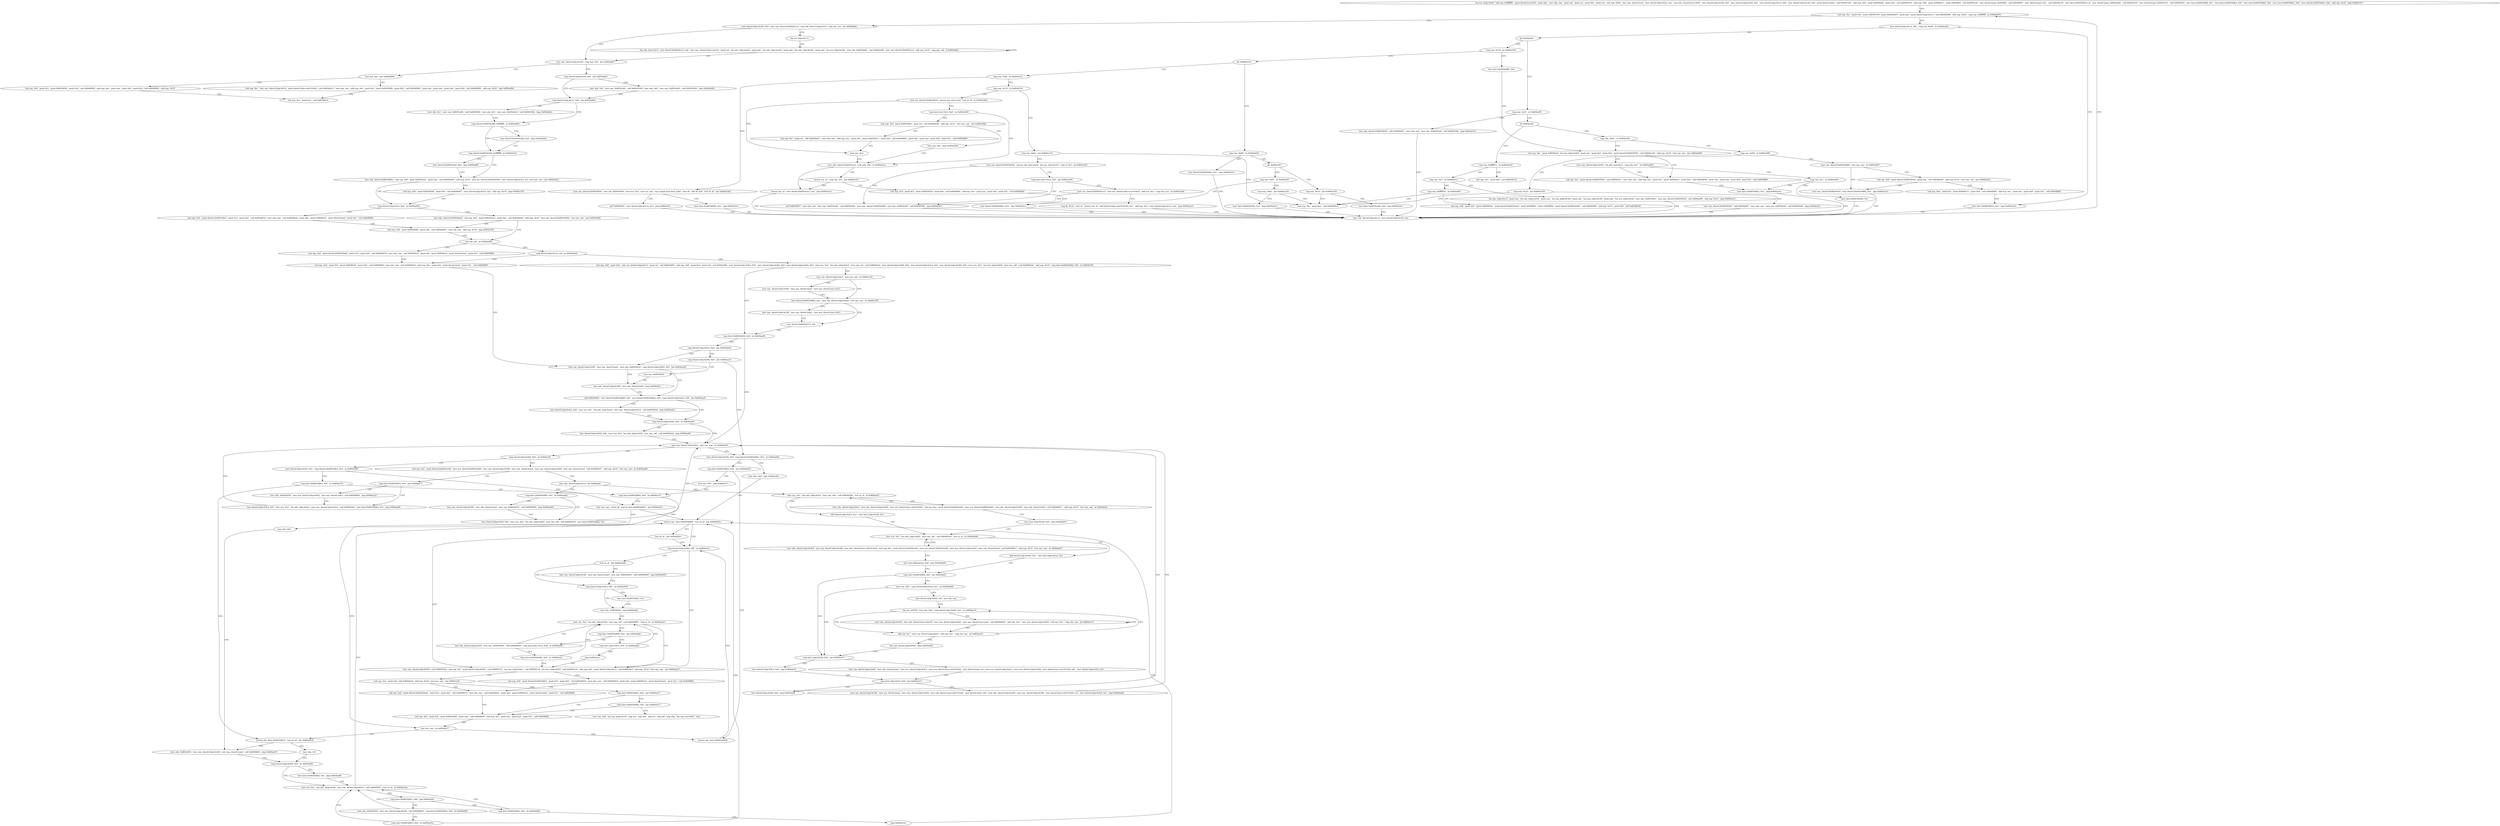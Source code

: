 digraph "func" {
"134521337" [label = "'lea ecx, [esp+0x4]', 'and esp, 0xfffffff0', 'push dword [ecx-0x4]', 'push ebp', 'mov ebp, esp', 'push edi', 'push esi', 'push ebx', 'push ecx', 'sub esp, 0x64', 'mov eax, dword [ecx]', 'mov dword [ebp-0x5c], eax', 'mov ebx, dword [ecx+0x4]', 'mov dword [ebp-0x20], 0x0', 'mov dword [ebp-0x30], 0x0', 'mov dword [ebp-0x2c], 0x0', 'mov dword [ebp-0x34], 0x0', 'push dword [ebx]', 'call 0x804c105', 'add esp, 0x8', 'push 0x804fee8', 'push 0x6', 'call 0x8049130', 'add esp, 0x8', 'push 0x804fe1c', 'push 0x804ffcf', 'call 0x80491a0', 'mov dword [esp], 0x804ffcf', 'call 0x8048f50', 'mov dword [esp], 0x3', 'call 0x804be30', 'mov byte [0x8054d92], al', 'mov dword [esp], 0x804aebb', 'call 0x804f320', 'mov dword [esp], 0x804937b', 'call 0x804f320', 'mov byte [0x8054d8f], 0x1', 'mov byte [0x8054d8e], 0x0', 'mov byte [0x8054d8d], 0x0', 'mov byte [0x8054d8c], 0x0', 'mov dword [0x8054d6c], 0x0', 'add esp, 0x10', 'jmp 0x804a3e7', " ]
"134521831" [label = "'sub esp, 0xc', 'push 0x0', 'push 0x8050100', 'push 0x8050047', 'push ebx', 'push dword [ebp-0x5c]', 'call 0x804bd98', 'add esp, 0x20', 'cmp eax, 0xffffffff', 'je 0x804a676', " ]
"134522486" [label = "'mov dword [ebp-0x20], 0x0', 'mov eax, dword [0x8054ccc]', 'mov edi, dword [ebp-0x5c]', 'cmp edi, eax', 'jle 0x804a6be', " ]
"134521867" [label = "'mov dword [ebp-0x1c], 0x0', 'cmp eax, 0x69', 'je 0x804a4e4', " ]
"134522558" [label = "'mov eax, dword [ebp-0x34]', 'cmp eax, 0x2', 'jne 0x804a867', " ]
"134522505" [label = "'lea esi, [ebp-0x1c]', " ]
"134522084" [label = "'mov byte [0x8054d51], 0x1', 'jmp 0x804a3e1', " ]
"134521883" [label = "'jle 0x804a2bc', " ]
"134522983" [label = "'test eax, eax', 'jne 0x804a896', " ]
"134522570" [label = "'cmp dword [ebp-0x30], 0x0', 'jne 0x804a8c8', " ]
"134522508" [label = "'lea edx, [eax+0x1]', 'mov dword [0x8054ccc], edx', 'mov eax, dword [ebx+eax*4]', 'push esi', 'lea edx, [ebp-0x20]', 'push edx', 'lea edx, [ebp-0x34]', 'push edx', 'lea edx, [ebp-0x30]', 'push edx', 'lea ecx, [ebp-0x28]', 'mov edx, 0x8054d9c', 'call 0x804a0f4', 'mov eax, dword [0x8054ccc]', 'add esp, 0x10', 'cmp eax, edi', 'jl 0x804a68c', " ]
"134521825" [label = "'mov eax, dword [ebp-0x1c]', 'mov dword [ebp-0x20], eax', " ]
"134521532" [label = "'cmp eax, 0x31', 'je 0x804a4f0', " ]
"134521889" [label = "'cmp eax, 0x76', 'je 0x804a395', " ]
"134523030" [label = "'sub esp, 0xc', 'mov eax, dword [ebp-0x5c]', 'push dword [ebx+eax*4-0x4]', 'call 0x804da51', 'mov ebx, eax', 'add esp, 0xc', 'push 0x5', 'push 0x805006b', 'push 0x0', 'call 0x8048f40', 'push ebx', 'push eax', 'push 0x0', 'push 0x0', 'call 0x8048fd0', 'add esp, 0x20', 'jmp 0x804a88c', " ]
"134522987" [label = "'sub esp, 0x4', 'push 0x5', 'push 0x805005b', 'push 0x0', 'call 0x8048f40', 'add esp, 0xc', 'push eax', 'push 0x0', 'push 0x0', 'call 0x8048fd0', 'add esp, 0x10', " ]
"134523080" [label = "'mov edx, 0x0', 'mov eax, 0x8054cb8', 'call 0x804930b', 'mov edx, 0x0', 'mov eax, 0x8054cb4', 'call 0x804930b', 'jmp 0x804a6d4', " ]
"134522580" [label = "'cmp dword [ebp-0x2c], 0x0', 'jne 0x804a8eb', " ]
"134522096" [label = "'mov eax, dword [0x8054f54]', 'call 0x8049407', 'mov edx, eax', 'mov eax, 0x8054cb8', 'call 0x804930b', 'jmp 0x804a3e1', " ]
"134521541" [label = "'jle 0x804a2f9', " ]
"134521749" [label = "'mov byte [0x8054d8f], 0x0', " ]
"134521898" [label = "'jle 0x804a322', " ]
"134523020" [label = "'sub esp, 0xc', 'push 0x1', 'call 0x8049d14', " ]
"134523115" [label = "'mov edx, 0x1', 'mov eax, 0x8054cb8', 'call 0x804930b', 'mov edx, 0x1', 'mov eax, 0x8054cb4', 'call 0x804930b', 'jmp 0x804a6de', " ]
"134522590" [label = "'cmp dword [0x8054cb8], 0xffffffff', 'je 0x804a90e', " ]
"134521593" [label = "'cmp eax, 0xffffff7e', 'je 0x804a63d', " ]
"134521543" [label = "'cmp eax, 0x61', 'je 0x804a39c', " ]
"134521756" [label = "'sub esp, 0xc', 'push 0x804fee8', 'lea eax, [ebp-0x40]', 'push eax', 'push 0xa', 'push 0x0', 'push dword [0x8054f54]', 'call 0x804e529', 'add esp, 0x20', 'test eax, eax', 'jne 0x804a460', " ]
"134521634" [label = "'cmp eax, 0x6f', 'je 0x804a524', " ]
"134521904" [label = "'cmp eax, 0x80', 'je 0x804a604', " ]
"134523150" [label = "'mov dword [0x8054cb8], 0x0', 'jmp 0x804a6eb', " ]
"134522603" [label = "'cmp dword [0x8054cb4], 0xffffffff', 'je 0x804a91d', " ]
"134522429" [label = "'sub esp, 0xc', 'push 0x0', 'call 0x8049d14', " ]
"134521604" [label = "'cmp eax, 0x1', 'je 0x804a613', " ]
"134521552" [label = "'cmp eax, 0x65', 'je 0x804a498', " ]
"134521952" [label = "'sub esp, 0xc', 'push dword [0x8054f54]', 'call 0x804da51', 'mov ebx, eax', 'add esp, 0xc', 'push 0x5', 'push 0x804fecc', 'push 0x0', 'call 0x8048f40', 'push ebx', 'push eax', 'push 0x0', 'push 0x1', 'call 0x8048fd0', " ]
"134521996" [label = "'mov byte [0x8054d91], 0x1', 'jmp 0x804a3e1', " ]
"134521794" [label = "'mov eax, dword [ebp-0x40]', 'lea edx, [eax-0x1]', 'cmp edx, 0x1', 'ja 0x804a460', " ]
"134521809" [label = "'cmp eax, 0x1', 'je 0x804a48c', " ]
"134522148" [label = "'mov eax, dword [0x8054f54]', 'mov edi, 0x8050009', 'mov ecx, 0x5', 'mov esi, eax', 'rep cmpsb byte [esi], [edi]', 'seta dl', 'sbb dl, 0x0', 'test dl, dl', 'jne 0x804a54d', " ]
"134521643" [label = "'cmp eax, 0x74', 'je 0x804a55e', " ]
"134522372" [label = "'mov dword [0x8054d6c], 0x1', 'jmp 0x804a3e1', " ]
"134521915" [label = "'jle 0x804a387', " ]
"134523165" [label = "'mov dword [0x8054cb4], 0x0', 'jmp 0x804a6f8', " ]
"134522616" [label = "'mov ebx, dword [0x8054d9c]', 'sub esp, 0x8', 'push 0x80502a2', 'push ebx', 'call 0x8048e90', 'add esp, 0x10', 'mov esi, dword [0x8054d40]', 'mov dword [ebp-0x5c], esi', 'test eax, eax', 'jne 0x804a92c', " ]
"134522387" [label = "'lea eax, [ebp-0x1c]', 'push eax', 'lea eax, [ebp-0x20]', 'push eax', 'lea eax, [ebp-0x34]', 'push eax', 'lea eax, [ebp-0x30]', 'push eax', 'lea ecx, [ebp-0x28]', 'mov edx, 0x8054d9c', 'mov eax, dword [0x8054f54]', 'call 0x804a0f4', 'add esp, 0x10', 'jmp 0x804a3e1', " ]
"134521613" [label = "'cmp eax, 0xffffff7d', 'je 0x804a647', " ]
"134522008" [label = "'mov eax, dword [0x8054d88]', 'test eax, eax', 'je 0x804a4b7', " ]
"134521561" [label = "'cmp eax, 0x32', 'jne 0x804a318', " ]
"134521818" [label = "'mov byte [0x8054d90], 0x1', " ]
"134522189" [label = "'call 0x8049481', 'mov dword [ebp-0x1c], 0x3', 'jmp 0x804a3e1', " ]
"134522177" [label = "'mov byte [0x8054d84], 0x1', 'jmp 0x804a3e1', " ]
"134522206" [label = "'mov esi, dword [0x8054f54]', 'movzx eax, byte [esi]', 'test al, al', 'je 0x804a5b4', " ]
"134521652" [label = "'cmp eax, 0x6a', 'jne 0x804a318', " ]
"134521735" [label = "'cmp eax, 0x7a', 'jne 0x804a318', " ]
"134521921" [label = "'cmp eax, 0x81', 'je 0x804a5f5', " ]
"134523180" [label = "'sub esp, 0x8', 'push 0x80500d0', 'push ebx', 'call 0x804b0b7', 'mov dword [ebp-0x5c], eax', 'add esp, 0x10', 'jmp 0x804a720', " ]
"134522656" [label = "'cmp dword [ebp-0x5c], 0x0', 'je 0x804a945', " ]
"134522439" [label = "'sub esp, 0x8', 'push 0x0', 'push 0x805003a', 'push dword [0x8054cbc]', 'push 0x804ffcb', 'push 0x804ff50', 'push dword [0x8054d44]', 'call 0x804df54', 'add esp, 0x14', 'push 0x0', 'call 0x8049030', " ]
"134521624" [label = "'sub esp, 0xc', 'push 0x1', 'call 0x8049d14', " ]
"134522039" [label = "'mov eax, dword [0x8054f54]', 'mov dword [0x8054d88], eax', 'jmp 0x804a3e1', " ]
"134522017" [label = "'sub esp, 0x8', 'push dword [0x8054f54]', 'push eax', 'call 0x8048e90', 'add esp, 0x10', 'test eax, eax', 'jne 0x804a4c6', " ]
"134521566" [label = "'mov eax, dword [0x8054f54]', 'call 0x8049407', 'mov edx, eax', 'mov eax, 0x8054cb4', 'call 0x804930b', 'jmp 0x804a3e1', " ]
"134522292" [label = "'mov eax, 0xa', " ]
"134522219" [label = "'cmp byte [esi+0x1], 0x0', 'je 0x804a5b9', " ]
"134521657" [label = "'mov eax, dword [0x8054f54]', 'movzx edx, byte [eax]', 'lea ecx, [edx-0x31]', 'cmp cl, 0x1', 'ja 0x804a364', " ]
"134521740" [label = "'mov byte [0x8054ca8], 0x0', 'jmp 0x804a3e1', " ]
"134522357" [label = "'mov dword [0x8054d6c], 0x2', 'jmp 0x804a3e1', " ]
"134521932" [label = "'cmp eax, 0x82', 'jne 0x804a318', " ]
"134523205" [label = "'sub esp, 0x4', 'push dword [0x8054d9c]', 'push 0x3', 'push 0x0', 'call 0x804d87b', 'mov ebx, eax', 'call 0x80490c0', 'push ebx', 'push 0x804fee2', 'push dword [eax]', 'push 0x1', 'call 0x8048fd0', " ]
"134522666" [label = "'mov ebx, dword [0x8054da0]', 'sub esp, 0x8', 'push 0x80502a2', 'push ebx', 'call 0x8048e90', 'add esp, 0x10', 'mov edi, dword [0x8054d40]', 'test eax, eax', 'jne 0x804a96d', " ]
"134522054" [label = "'sub esp, 0x4', 'push 0x5', 'push 0x804fe7c', 'push 0x0', 'call 0x8048f40', 'add esp, 0xc', 'push eax', 'push 0x0', 'push 0x1', 'call 0x8048fd0', " ]
"134522297" [label = "'mov edx, dword [0x8054cac]', 'test edx, edx', 'js 0x804a5ca', " ]
"134522225" [label = "'sub esp, 0x8', 'push 0x805000e', 'push esi', 'call 0x8048e90', 'add esp, 0x10', 'test eax, eax', 'jne 0x804a58d', " ]
"134521700" [label = "'call 0x8049407', 'mov edx, eax', 'mov eax, 0x8054cb8', 'call 0x804930b', 'mov edx, dword [0x8054cb8]', 'mov eax, 0x8054cb4', 'call 0x804930b', 'jmp 0x804a3e1', " ]
"134521673" [label = "'cmp byte [eax+0x1], 0x0', 'jne 0x804a364', " ]
"134521943" [label = "'mov byte [0x8054d50], 0x1', 'jmp 0x804a3e1', " ]
"134523245" [label = "'sub esp, 0x8', 'push 0x80500d0', 'push ebx', 'call 0x804b0b7', 'mov edi, eax', 'add esp, 0x10', 'jmp 0x804a74f', " ]
"134522703" [label = "'test edi, edi', 'je 0x804a985', " ]
"134522314" [label = "'movzx eax, al', 'mov dword [0x8054cac], eax', 'jmp 0x804a3e1', " ]
"134522307" [label = "'movzx ecx, al', 'cmp edx, ecx', 'jne 0x804a5d7', " ]
"134522327" [label = "'sub esp, 0x4', 'push 0x5', 'push 0x8050028', 'push 0x0', 'call 0x8048f40', 'add esp, 0xc', 'push eax', 'push 0x0', 'push 0x1', 'call 0x8048fd0', " ]
"134522253" [label = "'sub esp, 0xc', 'push esi', 'call 0x804da51', 'mov ebx, eax', 'add esp, 0xc', 'push 0x5', 'push 0x8050011', 'push 0x0', 'call 0x8048f40', 'push ebx', 'push eax', 'push 0x0', 'push 0x1', 'call 0x8048fd0', " ]
"134522246" [label = "'mov eax, 0x0', 'jmp 0x804a5b9', " ]
"134521679" [label = "'mov ecx, dword [0x8054ccc]', 'mov ecx, dword [ebx+ecx*4-0x4]', 'add ecx, 0x2', 'cmp eax, ecx', 'je 0x804a50b', " ]
"134523269" [label = "'sub esp, 0x4', 'push dword [0x8054da0]', 'push 0x3', 'push 0x0', 'call 0x804d87b', 'mov ebx, eax', 'call 0x80490c0', 'push ebx', 'push 0x804fee2', 'push dword [eax]', 'push 0x1', 'call 0x8048fd0', " ]
"134522711" [label = "'cmp dword [ebp-0x5c], edi', 'je 0x804a9ad', " ]
"134522123" [label = "'cmp dl, 0x32', 'sete al', 'movzx eax, al', 'add dword [ebp+eax*4-0x30], 0x1', 'add eax, 0x1', 'mov dword [ebp-0x1c], eax', 'jmp 0x804a3e1', " ]
"134523309" [label = "'sub esp, 0x4', 'push 0x5', 'push 0x804fea8', 'push 0x0', 'call 0x8048f40', 'mov ebx, eax', 'call 0x80490c0', 'add esp, 0xc', 'push ebx', 'push dword [eax]', 'push 0x1', 'call 0x8048fd0', " ]
"134522720" [label = "'sub esp, 0x8', 'push 0x2', 'mov esi, dword [ebp-0x5c]', 'push esi', 'call 0x804af9d', 'add esp, 0x8', 'push 0x2', 'push edi', 'call 0x804af9d', 'mov dword [ebp-0x4c], 0x0', 'mov dword [ebp-0x48], 0x0', 'mov dword [ebp-0x44], 0x0', 'mov ecx, 0x1', 'lea edx, [ebp-0x4c]', 'mov eax, esi', 'call 0x8049cb4', 'mov dword [ebp-0x40], 0x0', 'mov dword [ebp-0x3c], 0x0', 'mov dword [ebp-0x38], 0x0', 'mov ecx, 0x2', 'lea edx, [ebp-0x40]', 'mov eax, edi', 'call 0x8049cb4', 'add esp, 0x10', 'cmp byte [0x8054d84], 0x0', 'je 0x804a7f5', " ]
"134523432" [label = "'mov edx, dword [ebp-0x38]', 'mov edx, dword [edx]', 'jmp 0x804a9e2', " ]
"134523362" [label = "'call 0x8049844', 'mov dword [0x8054db8], 0x0', 'mov dword [0x8054dbc], 0x0', 'cmp dword [ebp-0x4c], 0x0', 'jne 0x804aa2f', " ]
"134523439" [label = "'mov dword [ebp-0x4c], 0x0', 'mov ecx, 0x1', 'lea edx, [ebp-0x4c]', 'mov eax, dword [ebp-0x5c]', 'call 0x8049cb4', 'jmp 0x804aa01', " ]
"134523393" [label = "'cmp dword [ebp-0x40], 0x0', 'je 0x804aa9f', " ]
"134523346" [label = "'mov eax, dword [ebp-0x44]', 'mov eax, dword [eax]', 'mov edx, 0x8054d54', 'cmp dword [ebp-0x40], 0x0', 'jne 0x804aa28', " ]
"134522869" [label = "'cmp byte [0x8054d50], 0x0', 'je 0x804aa9f', " ]
"134522829" [label = "'mov eax, dword [ebp-0x4c]', 'test eax, eax', 'je 0x804a7dc', " ]
"134523551" [label = "'mov eax, dword [ebp-0x4c]', 'test eax, eax', 'je 0x804a816', " ]
"134523403" [label = "'mov dword [ebp-0x40], 0x0', 'mov ecx, 0x2', 'lea edx, [ebp-0x40]', 'mov eax, edi', 'call 0x8049cb4', 'jmp 0x804aa9f', " ]
"134522882" [label = "'cmp dword [ebp-0x4c], 0x0', 'jne 0x804a9d2', " ]
"134522844" [label = "'mov dword [0x8054d80], eax', 'mov eax, dword [ebp-0x40]', 'test eax, eax', 'je 0x804a7f0', " ]
"134522836" [label = "'mov eax, dword [ebp-0x44]', 'mov eax, dword [eax]', 'mov eax, dword [eax+0xc]', " ]
"134522902" [label = "'mov dword [ebp-0x50], 0x0', 'cmp dword [0x8054d6c], 0x2', 'je 0x804ad9e', " ]
"134523562" [label = "'cmp dword [ebp-0x40], 0x0', 'je 0x804ac5f', " ]
"134522892" [label = "'cmp dword [ebp-0x40], 0x0', 'jne 0x804aa23', " ]
"134522864" [label = "'mov dword [0x8054d7c], eax', " ]
"134522856" [label = "'mov eax, dword [ebp-0x38]', 'mov eax, dword [eax]', 'mov eax, dword [eax+0xc]', " ]
"134524318" [label = "'mov ebx, 0x0', 'jmp 0x804ac9a', " ]
"134522922" [label = "'cmp byte [0x8054d8c], 0x0', 'jne 0x804ad29', " ]
"134523999" [label = "'mov dword [ebp-0x50], 0x0', 'cmp dword [0x8054d6c], 0x2', 'je 0x804ac89', " ]
"134523572" [label = "'sub esp, 0xc', 'push dword [0x8054cb4]', 'mov ecx, dword [0x8054cb8]', 'mov eax, dword [ebp-0x38]', 'mov edx, dword [eax]', 'mov eax, dword [ebp-0x44]', 'mov eax, dword [eax]', 'call 0x8049627', 'add esp, 0x10', 'test eax, eax', 'js 0x804aa48', " ]
"134523427" [label = "'mov eax, 0x8054d54', " ]
"134524058" [label = "'movzx eax, byte [0x8054d90]', 'test al, al', 'jne 0x804a83e', " ]
"134524201" [label = "'mov eax, 0x0', 'jmp 0x804ac7c', " ]
"134522935" [label = "'movzx eax, byte [0x8054d90]', " ]
"134524041" [label = "'test eax, eax', 'setne bl', 'and bl, byte [0x8054d91]', 'jne 0x804ad33', " ]
"134524015" [label = "'cmp byte [0x8054d8c], 0x0', 'je 0x804ae7d', " ]
"134523464" [label = "'cmp byte [0x8054d91], 0x0', 'jne 0x804aa71', " ]
"134523613" [label = "'mov ebx, dword [ebp-0x5c]', 'jle 0x804aafc', " ]
"134522942" [label = "'cmp dword [ebp-0x40], 0x0', 'je 0x804acb1', " ]
"134524073" [label = "'test bl, bl', 'jne 0x804a83e', " ]
"134524028" [label = "'cmp byte [0x8054d8d], 0x0', 'je 0x804ae75', " ]
"134524211" [label = "'mov ebx, 0x0', " ]
"134524541" [label = "'movzx ebx, byte [0x8054d91]', 'test bl, bl', 'jne 0x804ad38', " ]
"134523505" [label = "'mov edx, 0x8054d54', 'mov eax, dword [ebp-0x44]', 'mov eax, dword [eax]', 'call 0x8049844', 'jmp 0x804aa51', " ]
"134523473" [label = "'mov dword [ebp-0x4c], 0x0', 'mov ecx, 0x1', 'lea edx, [ebp-0x4c]', 'mov eax, dword [ebp-0x5c]', 'call 0x8049cb4', 'mov byte [0x8054d8e], 0x1', 'jmp 0x804aa9f', " ]
"134523644" [label = "'mov ecx, 0x1', 'lea edx, [ebp-0x4c]', 'mov eax, ebx', 'call 0x8049cb4', 'test al, al', 'je 0x804ab3f', " ]
"134523618" [label = "'cmp byte [0x8054d90], 0x0', 'je 0x804aa82', " ]
"134524081" [label = "'mov eax, dword [ebp-0x50]', 'call 0x804934a', 'sub esp, 0xc', 'push dword [ebp-0x50]', 'call 0x804b15c', 'lea eax, [ebp-0x4c]', 'call 0x80493c0', 'lea eax, [ebp-0x40]', 'call 0x80493c0', 'add esp, 0x4', 'push dword [ebp-0x5c]', 'call 0x804afcd', 'add esp, 0x10', 'test eax, eax', 'jne 0x804ae07', " ]
"134522952" [label = "'test al, al', 'jne 0x804ada8', " ]
"134524533" [label = "'test eax, eax', 'je 0x804a837', " ]
"134524423" [label = "'sub esp, 0x4', 'push dword [0x8054d9c]', 'push 0x3', 'push 0x0', 'call 0x804d87b', 'mov ebx, eax', 'call 0x80490c0', 'push ebx', 'push 0x804fee2', 'push dword [eax]', 'push 0x1', 'call 0x8048fd0', " ]
"134524138" [label = "'sub esp, 0xc', 'push edi', 'call 0x804afcd', 'add esp, 0x10', 'test eax, eax', 'jne 0x804ae2f', " ]
"134524328" [label = "'mov eax, dword [ebp-0x38]', 'mov edx, dword [eax]', 'mov eax, 0x8054d54', 'call 0x8049844', 'jmp 0x804a850', " ]
"134522960" [label = "'cmp dword [ebp-0x4c], 0x0', 'je 0x804a85d', " ]
"134524216" [label = "'mov edx, 0x8054d54', 'mov eax, dword [ebp-0x44]', 'mov eax, dword [eax]', 'call 0x8049844', 'jmp 0x804ae91', " ]
"134524556" [label = "'mov ebx, 0x1', " ]
"134523711" [label = "'add dword [ebp-0x4c], 0x1', 'mov byte [ebp-0x5d], 0x1', " ]
"134523663" [label = "'mov edx, dword [ebp-0x4c]', 'mov eax, dword [ebp-0x44]', 'mov eax, dword [eax+edx*4-0x4]', 'sub esp, 0xc', 'push dword [0x8054cb4]', 'mov ecx, dword [0x8054cb8]', 'mov edx, dword [ebp-0x38]', 'mov edx, dword [edx]', 'call 0x8049627', 'add esp, 0x10', 'test eax, eax', 'je 0x804aafc', " ]
"134523522" [label = "'mov dword [ebp-0x40], 0x0', 'mov ecx, 0x2', 'lea edx, [ebp-0x40]', 'mov eax, edi', 'call 0x8049cb4', 'mov byte [0x8054d8e], 0x1', " ]
"134523627" [label = "'mov eax, dword [ebp-0x38]', 'mov edx, dword [eax]', 'mov eax, 0x8054d54', 'call 0x8049844', 'jmp 0x804aa82', " ]
"134524463" [label = "'sub esp, 0x4', 'push dword [0x8054da0]', 'push 0x3', 'push 0x0', 'call 0x804d87b', 'mov ebx, eax', 'call 0x80490c0', 'push ebx', 'push 0x804fee2', 'push dword [eax]', 'push 0x1', 'call 0x8048fd0', " ]
"134524158" [label = "'cmp byte [0x8054d8c], 0x0', 'jne 0x804ae57', " ]
"134522973" [label = "'mov ebx, 0x8054d8c', 'jmp 0x804addc', " ]
"134522966" [label = "'mov byte [0x8054d8e], 0x1', " ]
"134524561" [label = "'cmp dword [ebp-0x40], 0x0', 'je 0x804ad6f', " ]
"134524271" [label = "'mov ecx, 0x1', 'lea edx, [ebp-0x50]', 'mov eax, dword [ebp-0x5c]', 'call 0x8049987', 'test al, al', 'je 0x804ac9a', " ]
"134524571" [label = "'mov byte [0x8054d8e], 0x1', 'jmp 0x804ad6f', " ]
"134523719" [label = "'mov ecx, 0x2', 'lea edx, [ebp-0x40]', 'mov eax, edi', 'call 0x8049cb4', 'test al, al', 'je 0x804ab8a', " ]
"134523705" [label = "'mov byte [ebp-0x5d], 0x0', 'jmp 0x804ab47', " ]
"134524503" [label = "'sub esp, 0x4', 'push 0x5', 'push 0x8050084', 'push 0x0', 'call 0x8048f40', 'add esp, 0xc', 'push eax', 'push 0x0', 'push 0x1', 'call 0x8048fd0', " ]
"134524171" [label = "'cmp byte [0x8054d8d], 0x0', 'jne 0x804ae57', " ]
"134524380" [label = "'mov ecx, 0x2', 'lea edx, [ebp-0x50]', 'mov eax, edi', 'call 0x8049987', 'test al, al', 'je 0x804acb1', " ]
"134524295" [label = "'cmp byte [0x8054d91], 0x0', 'jne 0x804ad4c', " ]
"134523786" [label = "'add dword [ebp-0x40], 0x1', 'mov byte [ebp-0x5e], 0x1', " ]
"134523794" [label = "'cmp byte [0x8054d8f], 0x0', 'jne 0x804abf2', " ]
"134523738" [label = "'mov edx, dword [ebp-0x40]', 'mov eax, dword [ebp-0x38]', 'mov edx, dword [eax+edx*4-0x4]', 'sub esp, 0xc', 'push dword [0x8054cb4]', 'mov ecx, dword [0x8054cb8]', 'mov eax, dword [ebp-0x44]', 'mov eax, dword [eax]', 'call 0x8049627', 'add esp, 0x10', 'test eax, eax', 'je 0x804ab47', " ]
"134523780" [label = "'mov byte [ebp-0x5e], 0x0', 'jmp 0x804ab92', " ]
"134524184" [label = "'mov eax, 0x0', 'lea esp, [ebp-0x10]', 'pop ecx', 'pop ebx', 'pop esi', 'pop edi', 'pop ebp', 'lea esp, [ecx-0x4]', 'retn', " ]
"134524403" [label = "'cmp byte [0x8054d90], 0x0', 'jne 0x804adbc', " ]
"134524236" [label = "'mov edx, 0x8054d54', 'mov eax, dword [ebp-0x50]', 'call 0x8049844', 'cmp byte [0x8054d8c], 0x0', 'je 0x804ad6f', " ]
"134524304" [label = "'cmp byte [0x8054d8c], 0x0', 'je 0x804ad6f', " ]
"134523890" [label = "'mov eax, 0x0', 'cmp dword [ebp-0x4c], 0x1', 'je 0x804ab9b', " ]
"134523803" [label = "'cmp byte [ebp-0x5d], 0x0', 'jne 0x804ac47', " ]
"134523901" [label = "'mov dword [ebp-0x64], edi', 'mov edi, eax', " ]
"134523975" [label = "'mov dword [ebp-0x4c], 0x0', 'jmp 0x804abc4', " ]
"134523813" [label = "'mov eax, dword [ebp-0x44]', 'mov edx, dword [eax]', 'mov ecx, dword [ebp-0x4c]', 'mov ecx, dword [eax+ecx*4-0x4]', 'mov dword [eax], ecx', 'mov ecx, dword [ebp-0x4c]', 'mov eax, dword [ebp-0x44]', 'mov dword [eax+ecx*4-0x4], edx', 'mov dword [ebp-0x4c], 0x1', " ]
"134524348" [label = "'mov edx, dword [ebp-0x50]', 'mov eax, 0x8054d54', 'call 0x8049844', 'cmp byte [ebx+0x1], 0x0', 'je 0x804addc', " ]
"134524412" [label = "'cmp byte [ebx+0x1], 0x0', 'je 0x804addc', " ]
"134524258" [label = "'cmp byte [0x8054d91], 0x0', 'je 0x804ac9a', " ]
"134524313" [label = "'jmp 0x804ac9a', " ]
"134523906" [label = "'lea esi, [edi*4]', 'mov ebx, 0x0', 'cmp dword [ebp-0x40], 0x1', 'je 0x804ac32', " ]
"134523844" [label = "'cmp byte [ebp-0x5e], 0x0', 'jne 0x804ac53', " ]
"134524367" [label = "'cmp byte [0x8054d90], 0x0', 'je 0x804acb1', " ]
"134524418" [label = "'jmp 0x804acb1', " ]
"134523954" [label = "'add edi, 0x1', 'mov eax, dword [ebp-0x4c]', 'sub eax, 0x1', 'cmp edi, eax', 'jb 0x804ac02', " ]
"134523967" [label = "'mov edi, dword [ebp-0x64]', 'jmp 0x804ab9b', " ]
"134523924" [label = "'mov eax, dword [ebp-0x38]', 'mov edx, dword [eax+ebx*4]', 'mov eax, dword [ebp-0x44]', 'mov eax, dword [eax+esi]', 'call 0x8049844', 'add ebx, 0x1', 'mov eax, dword [ebp-0x40]', 'sub eax, 0x1', 'cmp ebx, eax', 'jb 0x804ac14', " ]
"134523987" [label = "'mov dword [ebp-0x40], 0x0', 'jmp 0x804aa9f', " ]
"134523854" [label = "'mov eax, dword [ebp-0x38]', 'mov ecx, dword [eax]', 'mov edx, dword [ebp-0x40]', 'mov edx, dword [eax+edx*4-0x4]', 'mov dword [eax], edx', 'mov edx, dword [ebp-0x40]', 'mov eax, dword [ebp-0x38]', 'mov dword [eax+edx*4-0x4], ecx', 'mov dword [ebp-0x40], 0x1', 'jmp 0x804aa9f', " ]
"134521337" -> "134521831" [ label = "CFG" ]
"134521831" -> "134522486" [ label = "CFG" ]
"134521831" -> "134521867" [ label = "CFG" ]
"134522486" -> "134522558" [ label = "CFG" ]
"134522486" -> "134522505" [ label = "CFG" ]
"134521867" -> "134522084" [ label = "CFG" ]
"134521867" -> "134521883" [ label = "CFG" ]
"134522558" -> "134522983" [ label = "CFG" ]
"134522558" -> "134522570" [ label = "CFG" ]
"134522505" -> "134522508" [ label = "CFG" ]
"134522084" -> "134521825" [ label = "CFG" ]
"134521883" -> "134521532" [ label = "CFG" ]
"134521883" -> "134521889" [ label = "CFG" ]
"134522983" -> "134523030" [ label = "CFG" ]
"134522983" -> "134522987" [ label = "CFG" ]
"134522570" -> "134523080" [ label = "CFG" ]
"134522570" -> "134522580" [ label = "CFG" ]
"134522508" -> "134522508" [ label = "CFG" ]
"134522508" -> "134522558" [ label = "CFG" ]
"134521825" -> "134521831" [ label = "CFG" ]
"134521532" -> "134522096" [ label = "CFG" ]
"134521532" -> "134521541" [ label = "CFG" ]
"134521889" -> "134521749" [ label = "CFG" ]
"134521889" -> "134521898" [ label = "CFG" ]
"134523030" -> "134523020" [ label = "CFG" ]
"134522987" -> "134523020" [ label = "CFG" ]
"134523080" -> "134522580" [ label = "CFG" ]
"134522580" -> "134523115" [ label = "CFG" ]
"134522580" -> "134522590" [ label = "CFG" ]
"134522096" -> "134521825" [ label = "CFG" ]
"134521541" -> "134521593" [ label = "CFG" ]
"134521541" -> "134521543" [ label = "CFG" ]
"134521749" -> "134521756" [ label = "CFG" ]
"134521898" -> "134521634" [ label = "CFG" ]
"134521898" -> "134521904" [ label = "CFG" ]
"134523115" -> "134522590" [ label = "CFG" ]
"134522590" -> "134523150" [ label = "CFG" ]
"134522590" -> "134522603" [ label = "CFG" ]
"134521593" -> "134522429" [ label = "CFG" ]
"134521593" -> "134521604" [ label = "CFG" ]
"134521543" -> "134521756" [ label = "CFG" ]
"134521543" -> "134521552" [ label = "CFG" ]
"134521756" -> "134521952" [ label = "CFG" ]
"134521756" -> "134521794" [ label = "CFG" ]
"134521634" -> "134522148" [ label = "CFG" ]
"134521634" -> "134521643" [ label = "CFG" ]
"134521904" -> "134522372" [ label = "CFG" ]
"134521904" -> "134521915" [ label = "CFG" ]
"134523150" -> "134522603" [ label = "CFG" ]
"134522603" -> "134523165" [ label = "CFG" ]
"134522603" -> "134522616" [ label = "CFG" ]
"134521604" -> "134522387" [ label = "CFG" ]
"134521604" -> "134521613" [ label = "CFG" ]
"134521552" -> "134522008" [ label = "CFG" ]
"134521552" -> "134521561" [ label = "CFG" ]
"134521952" -> "134521996" [ label = "CFG" ]
"134521996" -> "134521825" [ label = "CFG" ]
"134521794" -> "134521952" [ label = "CFG" ]
"134521794" -> "134521809" [ label = "CFG" ]
"134521809" -> "134521996" [ label = "CFG" ]
"134521809" -> "134521818" [ label = "CFG" ]
"134522148" -> "134522189" [ label = "CFG" ]
"134522148" -> "134522177" [ label = "CFG" ]
"134521643" -> "134522206" [ label = "CFG" ]
"134521643" -> "134521652" [ label = "CFG" ]
"134522372" -> "134521825" [ label = "CFG" ]
"134521915" -> "134521735" [ label = "CFG" ]
"134521915" -> "134521921" [ label = "CFG" ]
"134523165" -> "134522616" [ label = "CFG" ]
"134522616" -> "134523180" [ label = "CFG" ]
"134522616" -> "134522656" [ label = "CFG" ]
"134522387" -> "134521825" [ label = "CFG" ]
"134521613" -> "134522439" [ label = "CFG" ]
"134521613" -> "134521624" [ label = "CFG" ]
"134522008" -> "134522039" [ label = "CFG" ]
"134522008" -> "134522017" [ label = "CFG" ]
"134521561" -> "134521624" [ label = "CFG" ]
"134521561" -> "134521566" [ label = "CFG" ]
"134521818" -> "134521825" [ label = "CFG" ]
"134522189" -> "134521825" [ label = "CFG" ]
"134522177" -> "134521825" [ label = "CFG" ]
"134522206" -> "134522292" [ label = "CFG" ]
"134522206" -> "134522219" [ label = "CFG" ]
"134521652" -> "134521624" [ label = "CFG" ]
"134521652" -> "134521657" [ label = "CFG" ]
"134521735" -> "134521624" [ label = "CFG" ]
"134521735" -> "134521740" [ label = "CFG" ]
"134521921" -> "134522357" [ label = "CFG" ]
"134521921" -> "134521932" [ label = "CFG" ]
"134523180" -> "134522656" [ label = "CFG" ]
"134522656" -> "134523205" [ label = "CFG" ]
"134522656" -> "134522666" [ label = "CFG" ]
"134522039" -> "134521825" [ label = "CFG" ]
"134522017" -> "134522054" [ label = "CFG" ]
"134522017" -> "134522039" [ label = "CFG" ]
"134521566" -> "134521825" [ label = "CFG" ]
"134522292" -> "134522297" [ label = "CFG" ]
"134522219" -> "134522297" [ label = "CFG" ]
"134522219" -> "134522225" [ label = "CFG" ]
"134521657" -> "134521700" [ label = "CFG" ]
"134521657" -> "134521673" [ label = "CFG" ]
"134521740" -> "134521825" [ label = "CFG" ]
"134522357" -> "134521825" [ label = "CFG" ]
"134521932" -> "134521624" [ label = "CFG" ]
"134521932" -> "134521943" [ label = "CFG" ]
"134523205" -> "134523245" [ label = "CFG" ]
"134522666" -> "134523245" [ label = "CFG" ]
"134522666" -> "134522703" [ label = "CFG" ]
"134522054" -> "134522084" [ label = "CFG" ]
"134522297" -> "134522314" [ label = "CFG" ]
"134522297" -> "134522307" [ label = "CFG" ]
"134522225" -> "134522253" [ label = "CFG" ]
"134522225" -> "134522246" [ label = "CFG" ]
"134521700" -> "134521825" [ label = "CFG" ]
"134521673" -> "134521700" [ label = "CFG" ]
"134521673" -> "134521679" [ label = "CFG" ]
"134521943" -> "134521825" [ label = "CFG" ]
"134523245" -> "134522703" [ label = "CFG" ]
"134522703" -> "134523269" [ label = "CFG" ]
"134522703" -> "134522711" [ label = "CFG" ]
"134522314" -> "134521825" [ label = "CFG" ]
"134522307" -> "134522327" [ label = "CFG" ]
"134522307" -> "134522314" [ label = "CFG" ]
"134522327" -> "134522357" [ label = "CFG" ]
"134522253" -> "134522292" [ label = "CFG" ]
"134522246" -> "134522297" [ label = "CFG" ]
"134521679" -> "134522123" [ label = "CFG" ]
"134521679" -> "134521700" [ label = "CFG" ]
"134523269" -> "134523309" [ label = "CFG" ]
"134522711" -> "134523309" [ label = "CFG" ]
"134522711" -> "134522720" [ label = "CFG" ]
"134522123" -> "134521825" [ label = "CFG" ]
"134523309" -> "134523346" [ label = "CFG" ]
"134522720" -> "134522869" [ label = "CFG" ]
"134522720" -> "134522829" [ label = "CFG" ]
"134523432" -> "134523362" [ label = "CFG" ]
"134523362" -> "134523439" [ label = "CFG" ]
"134523362" -> "134523393" [ label = "CFG" ]
"134523439" -> "134523393" [ label = "CFG" ]
"134523393" -> "134523551" [ label = "CFG" ]
"134523393" -> "134523403" [ label = "CFG" ]
"134523346" -> "134523432" [ label = "CFG" ]
"134523346" -> "134523362" [ label = "CFG" ]
"134522869" -> "134523551" [ label = "CFG" ]
"134522869" -> "134522882" [ label = "CFG" ]
"134522829" -> "134522844" [ label = "CFG" ]
"134522829" -> "134522836" [ label = "CFG" ]
"134523551" -> "134522902" [ label = "CFG" ]
"134523551" -> "134523562" [ label = "CFG" ]
"134523403" -> "134523551" [ label = "CFG" ]
"134522882" -> "134523346" [ label = "CFG" ]
"134522882" -> "134522892" [ label = "CFG" ]
"134522844" -> "134522864" [ label = "CFG" ]
"134522844" -> "134522856" [ label = "CFG" ]
"134522836" -> "134522844" [ label = "CFG" ]
"134522902" -> "134524318" [ label = "CFG" ]
"134522902" -> "134522922" [ label = "CFG" ]
"134523562" -> "134523999" [ label = "CFG" ]
"134523562" -> "134523572" [ label = "CFG" ]
"134522892" -> "134523427" [ label = "CFG" ]
"134522892" -> "134522902" [ label = "CFG" ]
"134522864" -> "134522869" [ label = "CFG" ]
"134522856" -> "134522864" [ label = "CFG" ]
"134524318" -> "134524058" [ label = "CFG" ]
"134522922" -> "134524201" [ label = "CFG" ]
"134522922" -> "134522935" [ label = "CFG" ]
"134523999" -> "134524041" [ label = "CFG" ]
"134523999" -> "134524015" [ label = "CFG" ]
"134523572" -> "134523464" [ label = "CFG" ]
"134523572" -> "134523613" [ label = "CFG" ]
"134523427" -> "134523432" [ label = "CFG" ]
"134524058" -> "134522942" [ label = "CFG" ]
"134524058" -> "134524073" [ label = "CFG" ]
"134524201" -> "134524028" [ label = "CFG" ]
"134522935" -> "134522942" [ label = "CFG" ]
"134524041" -> "134524211" [ label = "CFG" ]
"134524041" -> "134524058" [ label = "CFG" ]
"134524015" -> "134524541" [ label = "CFG" ]
"134524015" -> "134524028" [ label = "CFG" ]
"134523464" -> "134523505" [ label = "CFG" ]
"134523464" -> "134523473" [ label = "CFG" ]
"134523613" -> "134523644" [ label = "CFG" ]
"134523613" -> "134523618" [ label = "CFG" ]
"134522942" -> "134524081" [ label = "CFG" ]
"134522942" -> "134522952" [ label = "CFG" ]
"134524073" -> "134522942" [ label = "CFG" ]
"134524073" -> "134524081" [ label = "CFG" ]
"134524028" -> "134524533" [ label = "CFG" ]
"134524028" -> "134524041" [ label = "CFG" ]
"134524211" -> "134524216" [ label = "CFG" ]
"134524541" -> "134524216" [ label = "CFG" ]
"134524541" -> "134524556" [ label = "CFG" ]
"134523505" -> "134523473" [ label = "CFG" ]
"134523473" -> "134523551" [ label = "CFG" ]
"134523644" -> "134523711" [ label = "CFG" ]
"134523644" -> "134523663" [ label = "CFG" ]
"134523618" -> "134523522" [ label = "CFG" ]
"134523618" -> "134523627" [ label = "CFG" ]
"134524081" -> "134524423" [ label = "CFG" ]
"134524081" -> "134524138" [ label = "CFG" ]
"134522952" -> "134524328" [ label = "CFG" ]
"134522952" -> "134522960" [ label = "CFG" ]
"134524533" -> "134522935" [ label = "CFG" ]
"134524533" -> "134524541" [ label = "CFG" ]
"134524423" -> "134524463" [ label = "CFG" ]
"134524138" -> "134524463" [ label = "CFG" ]
"134524138" -> "134524158" [ label = "CFG" ]
"134524328" -> "134522960" [ label = "CFG" ]
"134522960" -> "134522973" [ label = "CFG" ]
"134522960" -> "134522966" [ label = "CFG" ]
"134524216" -> "134524561" [ label = "CFG" ]
"134524556" -> "134524561" [ label = "CFG" ]
"134523711" -> "134523719" [ label = "CFG" ]
"134523663" -> "134523644" [ label = "CFG" ]
"134523663" -> "134523705" [ label = "CFG" ]
"134523522" -> "134523551" [ label = "CFG" ]
"134523627" -> "134523522" [ label = "CFG" ]
"134524463" -> "134524503" [ label = "CFG" ]
"134524158" -> "134524503" [ label = "CFG" ]
"134524158" -> "134524171" [ label = "CFG" ]
"134522973" -> "134524380" [ label = "CFG" ]
"134522966" -> "134522973" [ label = "CFG" ]
"134524561" -> "134524271" [ label = "CFG" ]
"134524561" -> "134524571" [ label = "CFG" ]
"134524271" -> "134524058" [ label = "CFG" ]
"134524271" -> "134524295" [ label = "CFG" ]
"134524571" -> "134524271" [ label = "CFG" ]
"134523719" -> "134523786" [ label = "CFG" ]
"134523719" -> "134523738" [ label = "CFG" ]
"134523705" -> "134523719" [ label = "CFG" ]
"134524503" -> "134524533" [ label = "CFG" ]
"134524171" -> "134524503" [ label = "CFG" ]
"134524171" -> "134524184" [ label = "CFG" ]
"134524380" -> "134524081" [ label = "CFG" ]
"134524380" -> "134524403" [ label = "CFG" ]
"134524295" -> "134524236" [ label = "CFG" ]
"134524295" -> "134524304" [ label = "CFG" ]
"134523786" -> "134523794" [ label = "CFG" ]
"134523794" -> "134523890" [ label = "CFG" ]
"134523794" -> "134523803" [ label = "CFG" ]
"134523738" -> "134523719" [ label = "CFG" ]
"134523738" -> "134523780" [ label = "CFG" ]
"134523780" -> "134523794" [ label = "CFG" ]
"134524403" -> "134524348" [ label = "CFG" ]
"134524403" -> "134524412" [ label = "CFG" ]
"134524236" -> "134524271" [ label = "CFG" ]
"134524236" -> "134524258" [ label = "CFG" ]
"134524304" -> "134524271" [ label = "CFG" ]
"134524304" -> "134524313" [ label = "CFG" ]
"134523890" -> "134523803" [ label = "CFG" ]
"134523890" -> "134523901" [ label = "CFG" ]
"134523803" -> "134523975" [ label = "CFG" ]
"134523803" -> "134523813" [ label = "CFG" ]
"134523901" -> "134523906" [ label = "CFG" ]
"134523975" -> "134523844" [ label = "CFG" ]
"134523813" -> "134523844" [ label = "CFG" ]
"134524348" -> "134524380" [ label = "CFG" ]
"134524348" -> "134524367" [ label = "CFG" ]
"134524412" -> "134524380" [ label = "CFG" ]
"134524412" -> "134524418" [ label = "CFG" ]
"134524258" -> "134524058" [ label = "CFG" ]
"134524258" -> "134524271" [ label = "CFG" ]
"134524313" -> "134524058" [ label = "CFG" ]
"134523906" -> "134523954" [ label = "CFG" ]
"134523906" -> "134523924" [ label = "CFG" ]
"134523844" -> "134523987" [ label = "CFG" ]
"134523844" -> "134523854" [ label = "CFG" ]
"134524367" -> "134524081" [ label = "CFG" ]
"134524367" -> "134524380" [ label = "CFG" ]
"134524418" -> "134524081" [ label = "CFG" ]
"134523954" -> "134523906" [ label = "CFG" ]
"134523954" -> "134523967" [ label = "CFG" ]
"134523967" -> "134523803" [ label = "CFG" ]
"134523924" -> "134523924" [ label = "CFG" ]
"134523924" -> "134523954" [ label = "CFG" ]
"134523987" -> "134523551" [ label = "CFG" ]
"134523854" -> "134523551" [ label = "CFG" ]
}
